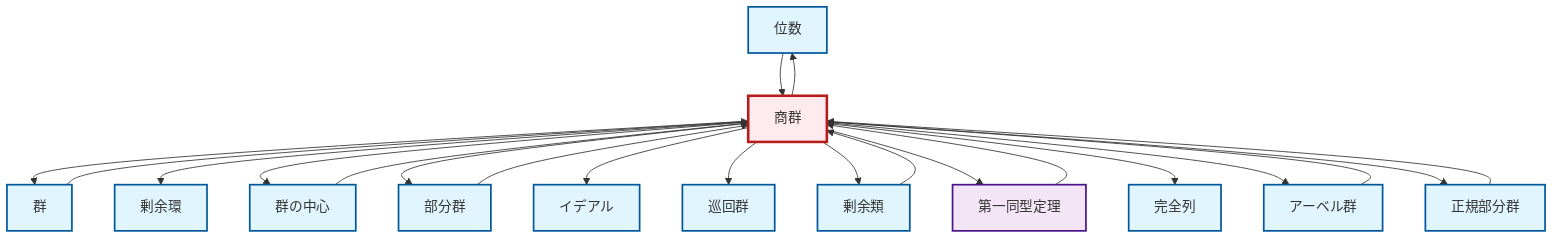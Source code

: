 graph TD
    classDef definition fill:#e1f5fe,stroke:#01579b,stroke-width:2px
    classDef theorem fill:#f3e5f5,stroke:#4a148c,stroke-width:2px
    classDef axiom fill:#fff3e0,stroke:#e65100,stroke-width:2px
    classDef example fill:#e8f5e9,stroke:#1b5e20,stroke-width:2px
    classDef current fill:#ffebee,stroke:#b71c1c,stroke-width:3px
    def-order["位数"]:::definition
    def-coset["剰余類"]:::definition
    thm-first-isomorphism["第一同型定理"]:::theorem
    def-quotient-ring["剰余環"]:::definition
    def-abelian-group["アーベル群"]:::definition
    def-normal-subgroup["正規部分群"]:::definition
    def-quotient-group["商群"]:::definition
    def-ideal["イデアル"]:::definition
    def-cyclic-group["巡回群"]:::definition
    def-subgroup["部分群"]:::definition
    def-exact-sequence["完全列"]:::definition
    def-group["群"]:::definition
    def-center-of-group["群の中心"]:::definition
    def-quotient-group --> def-group
    def-quotient-group --> def-quotient-ring
    def-quotient-group --> def-center-of-group
    def-group --> def-quotient-group
    def-quotient-group --> def-subgroup
    def-subgroup --> def-quotient-group
    def-quotient-group --> def-ideal
    def-order --> def-quotient-group
    def-center-of-group --> def-quotient-group
    def-quotient-group --> def-order
    def-quotient-group --> def-cyclic-group
    def-quotient-group --> def-coset
    thm-first-isomorphism --> def-quotient-group
    def-quotient-group --> thm-first-isomorphism
    def-quotient-group --> def-exact-sequence
    def-coset --> def-quotient-group
    def-quotient-group --> def-abelian-group
    def-abelian-group --> def-quotient-group
    def-normal-subgroup --> def-quotient-group
    def-quotient-group --> def-normal-subgroup
    class def-quotient-group current